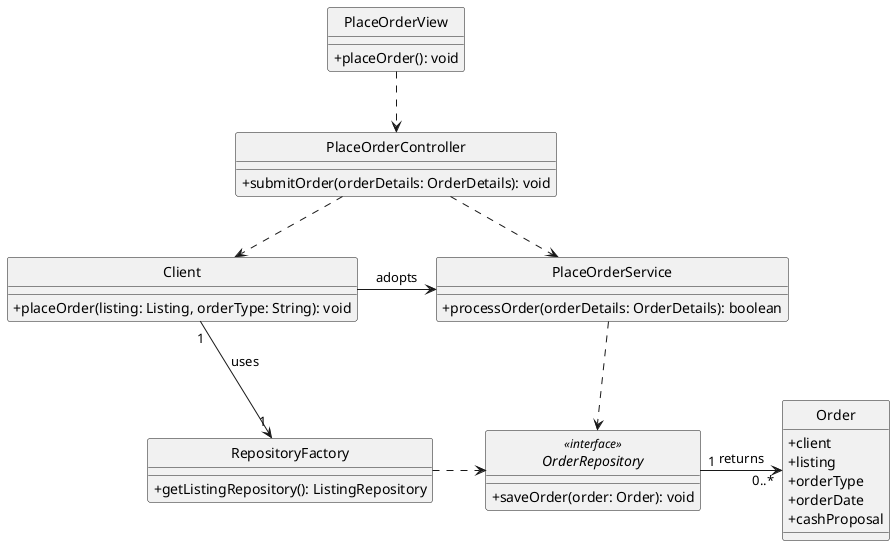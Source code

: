 @startuml
hide circle
skinparam classAttributeIconSize 0

class PlaceOrderView {
  +placeOrder(): void
}

class PlaceOrderController {
  +submitOrder(orderDetails: OrderDetails): void
}

class PlaceOrderService {
  +processOrder(orderDetails: OrderDetails): boolean
}

interface OrderRepository <<interface>> {
  +saveOrder(order: Order): void
}


class Order {
  +client
  +listing
  +orderType
  +orderDate
  +cashProposal
}

class Client {
   +placeOrder(listing: Listing, orderType: String): void
}
class RepositoryFactory{
  +getListingRepository(): ListingRepository
}
Client "1" -down-> "1" RepositoryFactory:  uses
Client -> PlaceOrderService :  adopts
OrderRepository "1" -right-> "0..*" Order:  returns
PlaceOrderController ..> Client
PlaceOrderView ..> PlaceOrderController
PlaceOrderController ..> PlaceOrderService
PlaceOrderService ..> OrderRepository
RepositoryFactory .right.> OrderRepository
@enduml